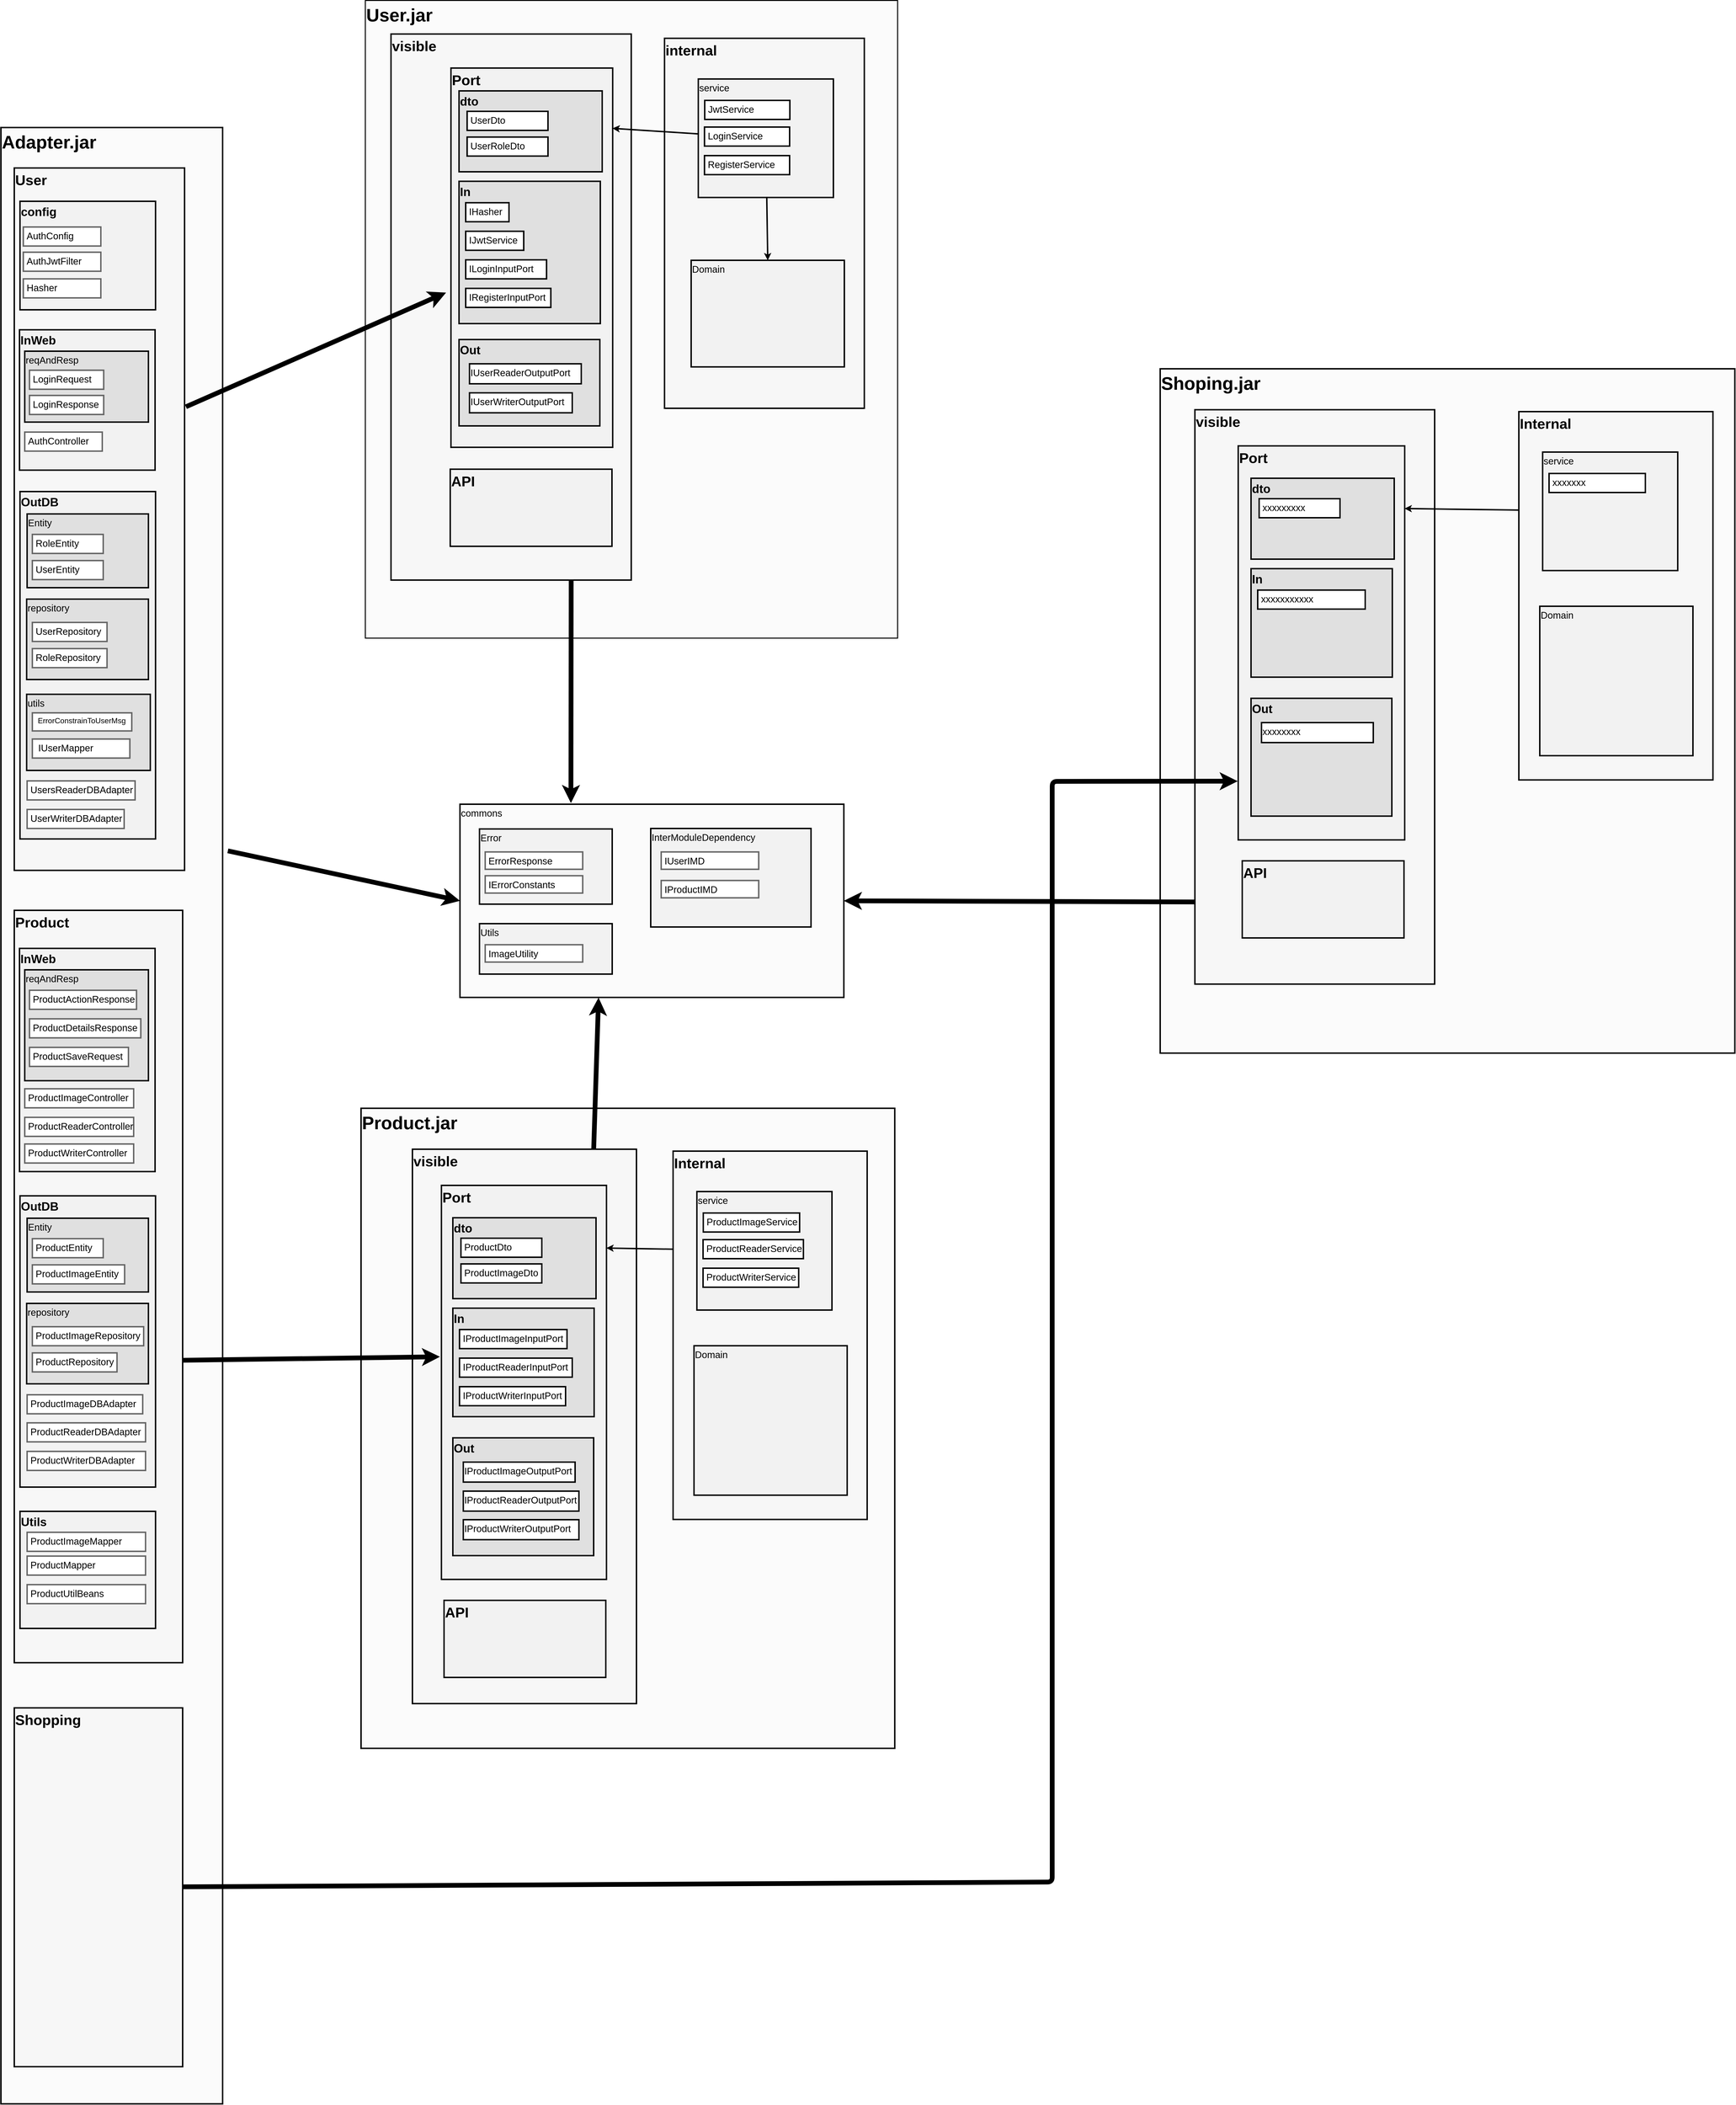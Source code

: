 <mxfile>
    <diagram id="JStNu6RZ4Q_5XfH_eu8l" name="Page-1">
        <mxGraphModel dx="3328" dy="2702" grid="0" gridSize="10" guides="1" tooltips="1" connect="1" arrows="1" fold="1" page="1" pageScale="1" pageWidth="1100" pageHeight="850" background="none" math="0" shadow="0">
            <root>
                <mxCell id="0"/>
                <mxCell id="1" parent="0"/>
                <mxCell id="45" value="User.jar" style="rounded=0;fontSize=38;align=left;verticalAlign=top;labelBackgroundColor=none;fontColor=#000000;fontStyle=1;fillColor=#FBFBFB;strokeWidth=2;" parent="1" vertex="1">
                    <mxGeometry x="1036" y="-237" width="1119" height="1340" as="geometry"/>
                </mxCell>
                <mxCell id="319" value="commons" style="rounded=0;fontSize=20;align=left;verticalAlign=top;container=0;labelBackgroundColor=none;fontColor=#000000;fillColor=#FBFBFB;strokeWidth=3;" parent="1" vertex="1">
                    <mxGeometry x="1235" y="1452" width="807" height="406" as="geometry"/>
                </mxCell>
                <mxCell id="37" value="Adapter.jar" style="rounded=0;fontSize=38;align=left;verticalAlign=top;labelBackgroundColor=none;fontColor=default;strokeWidth=3;fontStyle=1;fillColor=#FBFBFB;" parent="1" vertex="1">
                    <mxGeometry x="270" y="30" width="466" height="4153" as="geometry"/>
                </mxCell>
                <mxCell id="103" value="User" style="rounded=0;fontSize=30;align=left;verticalAlign=top;labelBackgroundColor=none;fontColor=#000000;strokeWidth=3;fontStyle=1;fillColor=#F7F7F7;" parent="1" vertex="1">
                    <mxGeometry x="298" y="115" width="358" height="1476" as="geometry"/>
                </mxCell>
                <mxCell id="105" value="InWeb" style="rounded=0;fontSize=25;align=left;verticalAlign=top;labelBackgroundColor=none;fontColor=#000000;strokeWidth=3;fillColor=#F2F2F2;fontStyle=1" parent="1" vertex="1">
                    <mxGeometry x="309" y="455" width="285" height="295" as="geometry"/>
                </mxCell>
                <mxCell id="106" value="AuthController" style="rounded=0;fontSize=20;align=left;verticalAlign=top;labelBackgroundColor=none;fontColor=#000000;strokeWidth=3;fillColor=#FFFFFF;strokeColor=#666666;spacingRight=0;spacingLeft=5;" parent="1" vertex="1">
                    <mxGeometry x="320" y="670" width="163" height="40" as="geometry"/>
                </mxCell>
                <mxCell id="109" value="OutDB" style="rounded=0;fontSize=25;align=left;verticalAlign=top;labelBackgroundColor=none;fontColor=#000000;strokeWidth=3;fillColor=#F2F2F2;fontStyle=1" parent="1" vertex="1">
                    <mxGeometry x="310" y="795" width="285" height="730" as="geometry"/>
                </mxCell>
                <mxCell id="110" value="UsersReaderDBAdapter" style="rounded=0;fontSize=20;align=left;verticalAlign=top;labelBackgroundColor=none;fontColor=#000000;strokeWidth=3;fillColor=#FFFFFF;strokeColor=#666666;spacingRight=0;spacingLeft=5;" parent="1" vertex="1">
                    <mxGeometry x="325" y="1403" width="227" height="40" as="geometry"/>
                </mxCell>
                <mxCell id="111" value="repository" style="rounded=0;fontSize=20;align=left;verticalAlign=top;labelBackgroundColor=none;fontColor=#000000;strokeWidth=3;fillColor=#E0E0E0;" parent="1" vertex="1">
                    <mxGeometry x="324" y="1021" width="256" height="169" as="geometry"/>
                </mxCell>
                <mxCell id="115" value="UserRepository" style="rounded=0;fontSize=20;align=left;verticalAlign=top;labelBackgroundColor=none;fontColor=#000000;strokeWidth=3;fillColor=#FFFFFF;strokeColor=#666666;spacingRight=0;spacingLeft=5;" parent="1" vertex="1">
                    <mxGeometry x="336" y="1070" width="157" height="40" as="geometry"/>
                </mxCell>
                <mxCell id="116" value="UserWriterDBAdapter" style="rounded=0;fontSize=20;align=left;verticalAlign=top;labelBackgroundColor=none;fontColor=#000000;strokeWidth=3;fillColor=#FFFFFF;strokeColor=#666666;spacingRight=0;spacingLeft=5;" parent="1" vertex="1">
                    <mxGeometry x="325" y="1463" width="204" height="40" as="geometry"/>
                </mxCell>
                <mxCell id="165" value="Entity" style="rounded=0;fontSize=20;align=left;verticalAlign=top;labelBackgroundColor=none;fontColor=#000000;strokeWidth=3;fillColor=#E0E0E0;" parent="1" vertex="1">
                    <mxGeometry x="325" y="842" width="255" height="155" as="geometry"/>
                </mxCell>
                <mxCell id="166" value="UserEntity" style="rounded=0;fontSize=20;align=left;verticalAlign=top;labelBackgroundColor=none;fontColor=#000000;strokeWidth=3;fillColor=#FFFFFF;strokeColor=#666666;spacingRight=0;spacingLeft=5;" parent="1" vertex="1">
                    <mxGeometry x="336" y="940" width="149" height="40" as="geometry"/>
                </mxCell>
                <mxCell id="342" value="RoleEntity" style="rounded=0;fontSize=20;align=left;verticalAlign=top;labelBackgroundColor=none;fontColor=#000000;strokeWidth=3;fillColor=#FFFFFF;strokeColor=#666666;spacingRight=0;spacingLeft=5;" parent="1" vertex="1">
                    <mxGeometry x="336" y="885" width="149" height="40" as="geometry"/>
                </mxCell>
                <mxCell id="353" value="utils" style="rounded=0;fontSize=20;align=left;verticalAlign=top;labelBackgroundColor=none;fontColor=#000000;strokeWidth=3;fillColor=#E0E0E0;" parent="1" vertex="1">
                    <mxGeometry x="324" y="1221" width="260" height="160" as="geometry"/>
                </mxCell>
                <mxCell id="354" value=" ErrorConstrainToUserMsg" style="rounded=0;fontSize=16;align=left;verticalAlign=top;labelBackgroundColor=none;fontColor=#000000;strokeWidth=3;fillColor=#FFFFFF;strokeColor=#666666;spacingRight=0;spacingLeft=5;" parent="1" vertex="1">
                    <mxGeometry x="336" y="1260" width="209" height="38" as="geometry"/>
                </mxCell>
                <mxCell id="355" value="config" style="rounded=0;fontSize=25;align=left;verticalAlign=top;labelBackgroundColor=none;fontColor=#000000;strokeWidth=3;fillColor=#F2F2F2;fontStyle=1" parent="1" vertex="1">
                    <mxGeometry x="310" y="185" width="285" height="228" as="geometry"/>
                </mxCell>
                <mxCell id="356" value="AuthConfig" style="rounded=0;fontSize=20;align=left;verticalAlign=top;labelBackgroundColor=none;fontColor=#000000;strokeWidth=3;fillColor=#FFFFFF;strokeColor=#666666;spacingRight=0;spacingLeft=5;" parent="1" vertex="1">
                    <mxGeometry x="317" y="239" width="163" height="40" as="geometry"/>
                </mxCell>
                <mxCell id="357" value="AuthJwtFilter" style="rounded=0;fontSize=20;align=left;verticalAlign=top;labelBackgroundColor=none;fontColor=#000000;strokeWidth=3;fillColor=#FFFFFF;strokeColor=#666666;spacingRight=0;spacingLeft=5;" parent="1" vertex="1">
                    <mxGeometry x="317" y="292" width="163" height="40" as="geometry"/>
                </mxCell>
                <mxCell id="358" value="Hasher" style="rounded=0;fontSize=20;align=left;verticalAlign=top;labelBackgroundColor=none;fontColor=#000000;strokeWidth=3;fillColor=#FFFFFF;strokeColor=#666666;spacingRight=0;spacingLeft=5;" parent="1" vertex="1">
                    <mxGeometry x="317" y="348" width="163" height="40" as="geometry"/>
                </mxCell>
                <mxCell id="359" value="reqAndResp" style="rounded=0;fontSize=20;align=left;verticalAlign=top;labelBackgroundColor=none;fontColor=#000000;strokeWidth=3;fillColor=#E0E0E0;" parent="1" vertex="1">
                    <mxGeometry x="320" y="500" width="260" height="149" as="geometry"/>
                </mxCell>
                <mxCell id="360" value="LoginRequest" style="rounded=0;fontSize=20;align=left;verticalAlign=top;labelBackgroundColor=none;fontColor=#000000;strokeWidth=3;fillColor=#FFFFFF;strokeColor=#666666;spacingRight=0;spacingLeft=5;" parent="1" vertex="1">
                    <mxGeometry x="330" y="540" width="156" height="40" as="geometry"/>
                </mxCell>
                <mxCell id="361" value="LoginResponse" style="rounded=0;fontSize=20;align=left;verticalAlign=top;labelBackgroundColor=none;fontColor=#000000;strokeWidth=3;fillColor=#FFFFFF;strokeColor=#666666;spacingRight=0;spacingLeft=5;" parent="1" vertex="1">
                    <mxGeometry x="330" y="593" width="156" height="40" as="geometry"/>
                </mxCell>
                <mxCell id="362" value="RoleRepository" style="rounded=0;fontSize=20;align=left;verticalAlign=top;labelBackgroundColor=none;fontColor=#000000;strokeWidth=3;fillColor=#FFFFFF;strokeColor=#666666;spacingRight=0;spacingLeft=5;" parent="1" vertex="1">
                    <mxGeometry x="336" y="1125" width="157" height="40" as="geometry"/>
                </mxCell>
                <mxCell id="364" value=" IUserMapper" style="rounded=0;fontSize=20;align=left;verticalAlign=top;labelBackgroundColor=none;fontColor=#000000;strokeWidth=3;fillColor=#FFFFFF;strokeColor=#666666;spacingRight=0;spacingLeft=5;" parent="1" vertex="1">
                    <mxGeometry x="336" y="1315" width="205" height="40" as="geometry"/>
                </mxCell>
                <mxCell id="365" value="Product" style="rounded=0;fontSize=30;align=left;verticalAlign=top;labelBackgroundColor=none;fontColor=#000000;strokeWidth=3;fontStyle=1;fillColor=#F7F7F7;" parent="1" vertex="1">
                    <mxGeometry x="298" y="1675" width="354" height="1581" as="geometry"/>
                </mxCell>
                <mxCell id="366" value="InWeb" style="rounded=0;fontSize=25;align=left;verticalAlign=top;labelBackgroundColor=none;fontColor=#000000;strokeWidth=3;fillColor=#F2F2F2;fontStyle=1" parent="1" vertex="1">
                    <mxGeometry x="309" y="1755" width="285" height="469" as="geometry"/>
                </mxCell>
                <mxCell id="367" value="ProductImageController" style="rounded=0;fontSize=20;align=left;verticalAlign=top;labelBackgroundColor=none;fontColor=#000000;strokeWidth=3;fillColor=#FFFFFF;strokeColor=#666666;spacingRight=0;spacingLeft=5;" parent="1" vertex="1">
                    <mxGeometry x="320" y="2050" width="229" height="40" as="geometry"/>
                </mxCell>
                <mxCell id="368" value="OutDB" style="rounded=0;fontSize=25;align=left;verticalAlign=top;labelBackgroundColor=none;fontColor=#000000;strokeWidth=3;fillColor=#F2F2F2;fontStyle=1" parent="1" vertex="1">
                    <mxGeometry x="310" y="2275" width="285" height="612" as="geometry"/>
                </mxCell>
                <mxCell id="369" value="ProductImageDBAdapter" style="rounded=0;fontSize=20;align=left;verticalAlign=top;labelBackgroundColor=none;fontColor=#000000;strokeWidth=3;fillColor=#FFFFFF;strokeColor=#666666;spacingRight=0;spacingLeft=5;" parent="1" vertex="1">
                    <mxGeometry x="325" y="2693" width="243" height="40" as="geometry"/>
                </mxCell>
                <mxCell id="370" value="repository" style="rounded=0;fontSize=20;align=left;verticalAlign=top;labelBackgroundColor=none;fontColor=#000000;strokeWidth=3;fillColor=#E0E0E0;" parent="1" vertex="1">
                    <mxGeometry x="324" y="2501" width="256" height="169" as="geometry"/>
                </mxCell>
                <mxCell id="371" value="ProductImageRepository" style="rounded=0;fontSize=20;align=left;verticalAlign=top;labelBackgroundColor=none;fontColor=#000000;strokeWidth=3;fillColor=#FFFFFF;strokeColor=#666666;spacingRight=0;spacingLeft=5;" parent="1" vertex="1">
                    <mxGeometry x="336" y="2550" width="234" height="40" as="geometry"/>
                </mxCell>
                <mxCell id="372" value="ProductReaderDBAdapter" style="rounded=0;fontSize=20;align=left;verticalAlign=top;labelBackgroundColor=none;fontColor=#000000;strokeWidth=3;fillColor=#FFFFFF;strokeColor=#666666;spacingRight=0;spacingLeft=5;" parent="1" vertex="1">
                    <mxGeometry x="325" y="2752" width="249" height="40" as="geometry"/>
                </mxCell>
                <mxCell id="373" value="Entity" style="rounded=0;fontSize=20;align=left;verticalAlign=top;labelBackgroundColor=none;fontColor=#000000;strokeWidth=3;fillColor=#E0E0E0;" parent="1" vertex="1">
                    <mxGeometry x="325" y="2322" width="255" height="155" as="geometry"/>
                </mxCell>
                <mxCell id="374" value="ProductImageEntity" style="rounded=0;fontSize=20;align=left;verticalAlign=top;labelBackgroundColor=none;fontColor=#000000;strokeWidth=3;fillColor=#FFFFFF;strokeColor=#666666;spacingRight=0;spacingLeft=5;" parent="1" vertex="1">
                    <mxGeometry x="336" y="2420" width="194" height="40" as="geometry"/>
                </mxCell>
                <mxCell id="375" value="ProductEntity" style="rounded=0;fontSize=20;align=left;verticalAlign=top;labelBackgroundColor=none;fontColor=#000000;strokeWidth=3;fillColor=#FFFFFF;strokeColor=#666666;spacingRight=0;spacingLeft=5;" parent="1" vertex="1">
                    <mxGeometry x="336" y="2365" width="149" height="40" as="geometry"/>
                </mxCell>
                <mxCell id="382" value="reqAndResp" style="rounded=0;fontSize=20;align=left;verticalAlign=top;labelBackgroundColor=none;fontColor=#000000;strokeWidth=3;fillColor=#E0E0E0;" parent="1" vertex="1">
                    <mxGeometry x="320" y="1800" width="260" height="233" as="geometry"/>
                </mxCell>
                <mxCell id="384" value="ProductActionResponse" style="rounded=0;fontSize=20;align=left;verticalAlign=top;labelBackgroundColor=none;fontColor=#000000;strokeWidth=3;fillColor=#FFFFFF;strokeColor=#666666;spacingRight=0;spacingLeft=5;" parent="1" vertex="1">
                    <mxGeometry x="330" y="1843" width="225" height="40" as="geometry"/>
                </mxCell>
                <mxCell id="385" value="ProductRepository" style="rounded=0;fontSize=20;align=left;verticalAlign=top;labelBackgroundColor=none;fontColor=#000000;strokeWidth=3;fillColor=#FFFFFF;strokeColor=#666666;spacingRight=0;spacingLeft=5;" parent="1" vertex="1">
                    <mxGeometry x="336" y="2605" width="178" height="40" as="geometry"/>
                </mxCell>
                <mxCell id="387" value="ProductDetailsResponse" style="rounded=0;fontSize=20;align=left;verticalAlign=top;labelBackgroundColor=none;fontColor=#000000;strokeWidth=3;fillColor=#FFFFFF;strokeColor=#666666;spacingRight=0;spacingLeft=5;" parent="1" vertex="1">
                    <mxGeometry x="330" y="1903" width="234" height="40" as="geometry"/>
                </mxCell>
                <mxCell id="388" value="ProductSaveRequest" style="rounded=0;fontSize=20;align=left;verticalAlign=top;labelBackgroundColor=none;fontColor=#000000;strokeWidth=3;fillColor=#FFFFFF;strokeColor=#666666;spacingRight=0;spacingLeft=5;" parent="1" vertex="1">
                    <mxGeometry x="330" y="1963" width="208" height="40" as="geometry"/>
                </mxCell>
                <mxCell id="389" value="ProductReaderController" style="rounded=0;fontSize=20;align=left;verticalAlign=top;labelBackgroundColor=none;fontColor=#000000;strokeWidth=3;fillColor=#FFFFFF;strokeColor=#666666;spacingRight=0;spacingLeft=5;" parent="1" vertex="1">
                    <mxGeometry x="320" y="2110" width="229" height="40" as="geometry"/>
                </mxCell>
                <mxCell id="390" value="ProductWriterController" style="rounded=0;fontSize=20;align=left;verticalAlign=top;labelBackgroundColor=none;fontColor=#000000;strokeWidth=3;fillColor=#FFFFFF;strokeColor=#666666;spacingRight=0;spacingLeft=5;" parent="1" vertex="1">
                    <mxGeometry x="320" y="2166" width="229" height="40" as="geometry"/>
                </mxCell>
                <mxCell id="392" value="ProductWriterDBAdapter" style="rounded=0;fontSize=20;align=left;verticalAlign=top;labelBackgroundColor=none;fontColor=#000000;strokeWidth=3;fillColor=#FFFFFF;strokeColor=#666666;spacingRight=0;spacingLeft=5;" parent="1" vertex="1">
                    <mxGeometry x="325" y="2812" width="249" height="40" as="geometry"/>
                </mxCell>
                <mxCell id="393" value="Utils" style="rounded=0;fontSize=25;align=left;verticalAlign=top;labelBackgroundColor=none;fontColor=#000000;strokeWidth=3;fillColor=#F2F2F2;fontStyle=1" parent="1" vertex="1">
                    <mxGeometry x="310" y="2938" width="285" height="246" as="geometry"/>
                </mxCell>
                <mxCell id="394" value="ProductImageMapper" style="rounded=0;fontSize=20;align=left;verticalAlign=top;labelBackgroundColor=none;fontColor=#000000;strokeWidth=3;fillColor=#FFFFFF;strokeColor=#666666;spacingRight=0;spacingLeft=5;" parent="1" vertex="1">
                    <mxGeometry x="325" y="2982" width="249" height="40" as="geometry"/>
                </mxCell>
                <mxCell id="395" value="ProductMapper" style="rounded=0;fontSize=20;align=left;verticalAlign=top;labelBackgroundColor=none;fontColor=#000000;strokeWidth=3;fillColor=#FFFFFF;strokeColor=#666666;spacingRight=0;spacingLeft=5;" parent="1" vertex="1">
                    <mxGeometry x="325" y="3032" width="249" height="40" as="geometry"/>
                </mxCell>
                <mxCell id="396" value="ProductUtilBeans" style="rounded=0;fontSize=20;align=left;verticalAlign=top;labelBackgroundColor=none;fontColor=#000000;strokeWidth=3;fillColor=#FFFFFF;strokeColor=#666666;spacingRight=0;spacingLeft=5;" parent="1" vertex="1">
                    <mxGeometry x="325" y="3092" width="249" height="40" as="geometry"/>
                </mxCell>
                <mxCell id="417" value="Product.jar" style="rounded=0;fontSize=38;align=left;verticalAlign=top;labelBackgroundColor=none;fontColor=#000000;fontStyle=1;fillColor=#FBFBFB;strokeWidth=3;" parent="1" vertex="1">
                    <mxGeometry x="1027" y="2091" width="1122" height="1345" as="geometry"/>
                </mxCell>
                <mxCell id="447" value="IConstantErrors" style="rounded=0;fontSize=20;align=left;verticalAlign=top;labelBackgroundColor=none;fontColor=#000000;strokeWidth=3;fillColor=#FFFFFF;strokeColor=#666666;spacingRight=0;spacingLeft=5;" parent="1" vertex="1">
                    <mxGeometry x="1288" y="1617" width="205" height="40" as="geometry"/>
                </mxCell>
                <mxCell id="445" value="Error" style="rounded=0;fontSize=20;align=left;verticalAlign=top;labelBackgroundColor=none;fontColor=#000000;fillColor=#F2F2F2;strokeWidth=3;" parent="1" vertex="1">
                    <mxGeometry x="1276" y="1504" width="279" height="158" as="geometry"/>
                </mxCell>
                <mxCell id="446" value="ErrorResponse" style="rounded=0;fontSize=20;align=left;verticalAlign=top;labelBackgroundColor=none;fontColor=#000000;strokeWidth=3;fillColor=#FFFFFF;strokeColor=#666666;spacingRight=0;spacingLeft=5;" parent="1" vertex="1">
                    <mxGeometry x="1288" y="1552.289" width="205" height="36.444" as="geometry"/>
                </mxCell>
                <mxCell id="450" value="IErrorConstants" style="rounded=0;fontSize=20;align=left;verticalAlign=top;labelBackgroundColor=none;fontColor=#000000;strokeWidth=3;fillColor=#FFFFFF;strokeColor=#666666;spacingRight=0;spacingLeft=5;" parent="1" vertex="1">
                    <mxGeometry x="1288" y="1602.289" width="205" height="36.444" as="geometry"/>
                </mxCell>
                <mxCell id="451" value="Utils" style="rounded=0;fontSize=20;align=left;verticalAlign=top;labelBackgroundColor=none;fontColor=#000000;fillColor=#F2F2F2;strokeWidth=3;" parent="1" vertex="1">
                    <mxGeometry x="1276" y="1703" width="279" height="106" as="geometry"/>
                </mxCell>
                <mxCell id="452" value="ImageUtility" style="rounded=0;fontSize=20;align=left;verticalAlign=top;labelBackgroundColor=none;fontColor=#000000;strokeWidth=3;fillColor=#FFFFFF;strokeColor=#666666;spacingRight=0;spacingLeft=5;" parent="1" vertex="1">
                    <mxGeometry x="1288" y="1747.289" width="205" height="36.444" as="geometry"/>
                </mxCell>
                <mxCell id="491" value="visible" style="rounded=0;fontSize=30;align=left;verticalAlign=top;labelBackgroundColor=none;fontColor=#000000;fillColor=#F7F7F7;fontStyle=1;strokeWidth=3;" parent="1" vertex="1">
                    <mxGeometry x="1135" y="2177" width="471" height="1165" as="geometry"/>
                </mxCell>
                <mxCell id="420" value="Port" style="rounded=0;fontSize=30;align=left;verticalAlign=top;labelBackgroundColor=none;fontColor=#000000;fillColor=#F2F2F2;fontStyle=1;strokeWidth=3;" parent="1" vertex="1">
                    <mxGeometry x="1196" y="2253" width="347" height="828" as="geometry"/>
                </mxCell>
                <mxCell id="421" value="In" style="rounded=0;fontSize=25;align=left;verticalAlign=top;labelBackgroundColor=none;fontColor=#000000;fillColor=#E0E0E0;fontStyle=1;strokeWidth=3;" parent="1" vertex="1">
                    <mxGeometry x="1220" y="2511" width="297" height="228" as="geometry"/>
                </mxCell>
                <mxCell id="422" value="IProductImageInputPort" style="rounded=0;fontSize=20;align=left;verticalAlign=top;labelBackgroundColor=none;fontColor=#000000;spacingLeft=5;strokeWidth=3;" parent="1" vertex="1">
                    <mxGeometry x="1234" y="2556" width="226" height="40" as="geometry"/>
                </mxCell>
                <mxCell id="423" value="IProductReaderInputPort" style="rounded=0;fontSize=20;align=left;verticalAlign=top;labelBackgroundColor=none;fontColor=#000000;spacingLeft=5;strokeWidth=3;" parent="1" vertex="1">
                    <mxGeometry x="1234" y="2616" width="237" height="40" as="geometry"/>
                </mxCell>
                <mxCell id="424" value="IProductWriterInputPort" style="rounded=0;fontSize=20;align=left;verticalAlign=top;labelBackgroundColor=none;fontColor=#000000;spacingLeft=5;strokeWidth=3;" parent="1" vertex="1">
                    <mxGeometry x="1234" y="2676" width="223" height="40" as="geometry"/>
                </mxCell>
                <mxCell id="425" value="Out" style="rounded=0;fontSize=25;align=left;verticalAlign=top;labelBackgroundColor=none;fontColor=#000000;fillColor=#E0E0E0;fontStyle=1;strokeWidth=3;" parent="1" vertex="1">
                    <mxGeometry x="1220" y="2783.5" width="296" height="247.5" as="geometry"/>
                </mxCell>
                <mxCell id="426" value="IProductImageOutputPort" style="rounded=0;fontSize=20;align=left;verticalAlign=top;labelBackgroundColor=none;fontColor=#000000;strokeWidth=3;" parent="1" vertex="1">
                    <mxGeometry x="1242" y="2834.5" width="235" height="42" as="geometry"/>
                </mxCell>
                <mxCell id="427" value="IProductReaderOutputPort" style="rounded=0;fontSize=20;align=left;verticalAlign=top;labelBackgroundColor=none;fontColor=#000000;strokeWidth=3;" parent="1" vertex="1">
                    <mxGeometry x="1242" y="2895.5" width="243" height="42" as="geometry"/>
                </mxCell>
                <mxCell id="432" value="dto" style="rounded=0;fontSize=25;align=left;verticalAlign=top;labelBackgroundColor=none;fontColor=#000000;fillColor=#E0E0E0;fontStyle=1;strokeWidth=3;" parent="1" vertex="1">
                    <mxGeometry x="1220" y="2321" width="301" height="170" as="geometry"/>
                </mxCell>
                <mxCell id="433" value="ProductDto" style="rounded=0;fontSize=20;align=left;verticalAlign=top;labelBackgroundColor=none;fontColor=#000000;spacingLeft=5;strokeWidth=3;" parent="1" vertex="1">
                    <mxGeometry x="1237" y="2364" width="170" height="40" as="geometry"/>
                </mxCell>
                <mxCell id="434" value="ProductImageDto" style="rounded=0;fontSize=20;align=left;verticalAlign=top;labelBackgroundColor=none;fontColor=#000000;spacingLeft=5;strokeWidth=3;" parent="1" vertex="1">
                    <mxGeometry x="1237" y="2418" width="170" height="40" as="geometry"/>
                </mxCell>
                <mxCell id="443" value="IProductWriterOutputPort" style="rounded=0;fontSize=20;align=left;verticalAlign=top;labelBackgroundColor=none;fontColor=#000000;strokeWidth=3;" parent="1" vertex="1">
                    <mxGeometry x="1242" y="2955.5" width="243" height="42" as="geometry"/>
                </mxCell>
                <mxCell id="487" value="API" style="rounded=0;fontSize=30;align=left;verticalAlign=top;labelBackgroundColor=none;fontColor=#000000;fillColor=#F2F2F2;fontStyle=1;strokeWidth=3;" parent="1" vertex="1">
                    <mxGeometry x="1201.5" y="3125" width="340" height="162" as="geometry"/>
                </mxCell>
                <mxCell id="442" style="edgeStyle=none;html=1;exitX=1;exitY=0.598;exitDx=0;exitDy=0;entryX=-0.009;entryY=0.435;entryDx=0;entryDy=0;strokeWidth=10;exitPerimeter=0;entryPerimeter=0;" parent="1" source="365" target="420" edge="1">
                    <mxGeometry relative="1" as="geometry"/>
                </mxCell>
                <mxCell id="428" value="" style="edgeStyle=none;entryX=0.999;entryY=0.159;entryDx=0;entryDy=0;strokeWidth=3;fontSize=34;labelBackgroundColor=none;fontColor=#000000;entryPerimeter=0;" parent="1" source="429" target="420" edge="1">
                    <mxGeometry relative="1" as="geometry"/>
                </mxCell>
                <mxCell id="418" value="" style="edgeStyle=none;entryX=0.5;entryY=0;entryDx=0;entryDy=0;strokeWidth=3;fontSize=12;labelBackgroundColor=none;fontColor=#000000;" parent="1" source="429" target="431" edge="1">
                    <mxGeometry relative="1" as="geometry"/>
                </mxCell>
                <mxCell id="492" value="Internal" style="rounded=0;fontSize=30;align=left;verticalAlign=top;labelBackgroundColor=none;fontColor=#000000;fillColor=#F7F7F7;fontStyle=1;strokeWidth=3;" parent="1" vertex="1">
                    <mxGeometry x="1683" y="2181" width="408" height="774" as="geometry"/>
                </mxCell>
                <mxCell id="431" value="Domain" style="rounded=0;fontSize=20;align=left;verticalAlign=top;labelBackgroundColor=none;fontColor=#000000;fillColor=#F2F2F2;strokeWidth=3;" parent="1" vertex="1">
                    <mxGeometry x="1727" y="2590" width="322" height="314" as="geometry"/>
                </mxCell>
                <mxCell id="429" value="service" style="rounded=0;fontSize=20;align=left;verticalAlign=top;container=0;labelBackgroundColor=none;fontColor=#000000;fillColor=#F2F2F2;strokeWidth=3;" parent="1" vertex="1">
                    <mxGeometry x="1733" y="2266" width="284" height="249" as="geometry"/>
                </mxCell>
                <mxCell id="436" value="ProductImageService" style="rounded=0;fontSize=20;align=left;verticalAlign=top;labelBackgroundColor=none;fontColor=#000000;spacingLeft=5;strokeWidth=3;" parent="1" vertex="1">
                    <mxGeometry x="1746.5" y="2311" width="202.5" height="40" as="geometry"/>
                </mxCell>
                <mxCell id="437" value="ProductReaderService" style="rounded=0;fontSize=20;align=left;verticalAlign=top;labelBackgroundColor=none;fontColor=#000000;spacingLeft=5;strokeWidth=3;" parent="1" vertex="1">
                    <mxGeometry x="1746" y="2367" width="211" height="40" as="geometry"/>
                </mxCell>
                <mxCell id="438" value="ProductWriterService" style="rounded=0;fontSize=20;align=left;verticalAlign=top;labelBackgroundColor=none;fontColor=#000000;spacingLeft=5;strokeWidth=3;" parent="1" vertex="1">
                    <mxGeometry x="1746" y="2427" width="201" height="40" as="geometry"/>
                </mxCell>
                <mxCell id="495" value="visible" style="rounded=0;fontSize=30;align=left;verticalAlign=top;labelBackgroundColor=none;fontColor=#000000;fillColor=#F7F7F7;fontStyle=1;strokeWidth=3;" parent="1" vertex="1">
                    <mxGeometry x="1090" y="-166.5" width="505" height="1147.5" as="geometry"/>
                </mxCell>
                <mxCell id="53" value="Port" style="rounded=0;fontSize=30;align=left;verticalAlign=top;labelBackgroundColor=none;fontColor=#000000;fillColor=#F2F2F2;fontStyle=1;strokeWidth=3;" parent="1" vertex="1">
                    <mxGeometry x="1216" y="-95" width="340" height="797" as="geometry"/>
                </mxCell>
                <mxCell id="85" value="In" style="rounded=0;fontSize=25;align=left;verticalAlign=top;labelBackgroundColor=none;fontColor=#000000;fillColor=#E0E0E0;fontStyle=1;strokeWidth=3;" parent="1" vertex="1">
                    <mxGeometry x="1233" y="143" width="297" height="299" as="geometry"/>
                </mxCell>
                <mxCell id="69" value="IHasher" style="rounded=0;fontSize=20;align=left;verticalAlign=top;labelBackgroundColor=none;fontColor=#000000;spacingLeft=5;strokeWidth=3;" parent="1" vertex="1">
                    <mxGeometry x="1247" y="188" width="91" height="40" as="geometry"/>
                </mxCell>
                <mxCell id="70" value="IJwtService" style="rounded=0;fontSize=20;align=left;verticalAlign=top;labelBackgroundColor=none;fontColor=#000000;spacingLeft=5;strokeWidth=3;" parent="1" vertex="1">
                    <mxGeometry x="1247" y="248" width="122" height="40" as="geometry"/>
                </mxCell>
                <mxCell id="71" value="ILoginInputPort" style="rounded=0;fontSize=20;align=left;verticalAlign=top;labelBackgroundColor=none;fontColor=#000000;spacingLeft=5;strokeWidth=3;" parent="1" vertex="1">
                    <mxGeometry x="1247" y="308" width="170" height="40" as="geometry"/>
                </mxCell>
                <mxCell id="86" value="Out" style="rounded=0;fontSize=25;align=left;verticalAlign=top;labelBackgroundColor=none;fontColor=#000000;fillColor=#E0E0E0;fontStyle=1;strokeWidth=3;" parent="1" vertex="1">
                    <mxGeometry x="1233" y="475.5" width="296" height="181.5" as="geometry"/>
                </mxCell>
                <mxCell id="75" value="IUserReaderOutputPort" style="rounded=0;fontSize=20;align=left;verticalAlign=top;labelBackgroundColor=none;fontColor=#000000;strokeWidth=3;" parent="1" vertex="1">
                    <mxGeometry x="1255" y="526.5" width="235" height="42" as="geometry"/>
                </mxCell>
                <mxCell id="78" value="IUserWriterOutputPort" style="rounded=0;fontSize=20;align=left;verticalAlign=top;labelBackgroundColor=none;fontColor=#000000;strokeWidth=3;" parent="1" vertex="1">
                    <mxGeometry x="1255" y="587.5" width="216" height="42" as="geometry"/>
                </mxCell>
                <mxCell id="399" value="dto" style="rounded=0;fontSize=25;align=left;verticalAlign=top;labelBackgroundColor=none;fontColor=#000000;fillColor=#E0E0E0;fontStyle=1;strokeWidth=3;" parent="1" vertex="1">
                    <mxGeometry x="1233" y="-47" width="301" height="170" as="geometry"/>
                </mxCell>
                <mxCell id="400" value="UserDto" style="rounded=0;fontSize=20;align=left;verticalAlign=top;labelBackgroundColor=none;fontColor=#000000;spacingLeft=5;strokeWidth=3;" parent="1" vertex="1">
                    <mxGeometry x="1250" y="-4" width="170" height="40" as="geometry"/>
                </mxCell>
                <mxCell id="401" value="UserRoleDto" style="rounded=0;fontSize=20;align=left;verticalAlign=top;labelBackgroundColor=none;fontColor=#000000;spacingLeft=5;strokeWidth=3;" parent="1" vertex="1">
                    <mxGeometry x="1250" y="50" width="170" height="40" as="geometry"/>
                </mxCell>
                <mxCell id="402" value="IRegisterInputPort" style="rounded=0;fontSize=20;align=left;verticalAlign=top;labelBackgroundColor=none;fontColor=#000000;spacingLeft=5;strokeWidth=3;" parent="1" vertex="1">
                    <mxGeometry x="1247" y="368" width="179" height="40" as="geometry"/>
                </mxCell>
                <mxCell id="486" value="API" style="rounded=0;fontSize=30;align=left;verticalAlign=top;labelBackgroundColor=none;fontColor=#000000;fillColor=#F2F2F2;fontStyle=1;strokeWidth=3;" parent="1" vertex="1">
                    <mxGeometry x="1214.5" y="748" width="340" height="162" as="geometry"/>
                </mxCell>
                <mxCell id="346" value="" style="edgeStyle=none;strokeWidth=10;fontColor=#000000;labelBackgroundColor=none;entryX=-0.03;entryY=0.592;entryDx=0;entryDy=0;exitX=1.008;exitY=0.34;exitDx=0;exitDy=0;exitPerimeter=0;entryPerimeter=0;" parent="1" source="103" target="53" edge="1">
                    <mxGeometry relative="1" as="geometry">
                        <Array as="points"/>
                        <mxPoint x="662" y="613" as="sourcePoint"/>
                        <mxPoint x="810" y="550" as="targetPoint"/>
                    </mxGeometry>
                </mxCell>
                <mxCell id="496" value="internal" style="rounded=0;fontSize=30;align=left;verticalAlign=top;labelBackgroundColor=none;fontColor=#000000;fillColor=#F7F7F7;fontStyle=1;strokeWidth=3;" parent="1" vertex="1">
                    <mxGeometry x="1665" y="-157.5" width="420" height="777.5" as="geometry"/>
                </mxCell>
                <mxCell id="235" value="" style="edgeStyle=none;entryX=0.5;entryY=0;entryDx=0;entryDy=0;strokeWidth=3;fontSize=12;labelBackgroundColor=none;fontColor=#000000;" parent="1" source="127" target="207" edge="1">
                    <mxGeometry relative="1" as="geometry"/>
                </mxCell>
                <mxCell id="127" value="service" style="rounded=0;fontSize=20;align=left;verticalAlign=top;container=0;labelBackgroundColor=none;fontColor=#000000;fillColor=#F2F2F2;strokeWidth=3;" parent="1" vertex="1">
                    <mxGeometry x="1736" y="-72" width="284" height="249" as="geometry"/>
                </mxCell>
                <mxCell id="264" value="" style="group;labelBackgroundColor=none;fontColor=#000000;strokeWidth=3;fillColor=#F2F2F2;" parent="1" vertex="1" connectable="0">
                    <mxGeometry x="1721" y="309" width="322" height="224" as="geometry"/>
                </mxCell>
                <mxCell id="207" value="Domain" style="rounded=0;fontSize=20;align=left;verticalAlign=top;labelBackgroundColor=none;fontColor=#000000;fillColor=#F2F2F2;strokeWidth=3;" parent="264" vertex="1">
                    <mxGeometry width="322" height="224.0" as="geometry"/>
                </mxCell>
                <mxCell id="405" value="JwtService" style="rounded=0;fontSize=20;align=left;verticalAlign=top;labelBackgroundColor=none;fontColor=#000000;spacingLeft=5;strokeWidth=3;" parent="1" vertex="1">
                    <mxGeometry x="1749.5" y="-27" width="179" height="40" as="geometry"/>
                </mxCell>
                <mxCell id="406" value="LoginService" style="rounded=0;fontSize=20;align=left;verticalAlign=top;labelBackgroundColor=none;fontColor=#000000;spacingLeft=5;strokeWidth=3;" parent="1" vertex="1">
                    <mxGeometry x="1749" y="29" width="179" height="40" as="geometry"/>
                </mxCell>
                <mxCell id="407" value="RegisterService" style="rounded=0;fontSize=20;align=left;verticalAlign=top;labelBackgroundColor=none;fontColor=#000000;spacingLeft=5;strokeWidth=3;" parent="1" vertex="1">
                    <mxGeometry x="1749" y="89" width="179" height="40" as="geometry"/>
                </mxCell>
                <mxCell id="261" value="" style="edgeStyle=none;entryX=0.999;entryY=0.159;entryDx=0;entryDy=0;strokeWidth=3;fontSize=34;labelBackgroundColor=none;fontColor=#000000;entryPerimeter=0;" parent="1" source="127" target="53" edge="1">
                    <mxGeometry relative="1" as="geometry"/>
                </mxCell>
                <mxCell id="497" value="Shoping.jar" style="rounded=0;fontSize=38;align=left;verticalAlign=top;labelBackgroundColor=none;fontColor=#000000;fontStyle=1;fillColor=#FBFBFB;strokeWidth=3;" parent="1" vertex="1">
                    <mxGeometry x="2707" y="537" width="1208" height="1438" as="geometry"/>
                </mxCell>
                <mxCell id="498" value="visible" style="rounded=0;fontSize=30;align=left;verticalAlign=top;labelBackgroundColor=none;fontColor=#000000;fillColor=#F7F7F7;fontStyle=1;strokeWidth=3;" parent="1" vertex="1">
                    <mxGeometry x="2780" y="623" width="504" height="1207" as="geometry"/>
                </mxCell>
                <mxCell id="499" value="Port" style="rounded=0;fontSize=30;align=left;verticalAlign=top;labelBackgroundColor=none;fontColor=#000000;fillColor=#F2F2F2;fontStyle=1;strokeWidth=3;" parent="1" vertex="1">
                    <mxGeometry x="2871" y="699" width="350" height="828" as="geometry"/>
                </mxCell>
                <mxCell id="500" value="In" style="rounded=0;fontSize=25;align=left;verticalAlign=top;labelBackgroundColor=none;fontColor=#000000;fillColor=#E0E0E0;fontStyle=1;strokeWidth=3;" parent="1" vertex="1">
                    <mxGeometry x="2898" y="957" width="297" height="228" as="geometry"/>
                </mxCell>
                <mxCell id="501" value="xxxxxxxxxxx" style="rounded=0;fontSize=20;align=left;verticalAlign=top;labelBackgroundColor=none;fontColor=#000000;spacingLeft=5;strokeWidth=3;" parent="1" vertex="1">
                    <mxGeometry x="2912" y="1002" width="226" height="40" as="geometry"/>
                </mxCell>
                <mxCell id="504" value="Out" style="rounded=0;fontSize=25;align=left;verticalAlign=top;labelBackgroundColor=none;fontColor=#000000;fillColor=#E0E0E0;fontStyle=1;strokeWidth=3;" parent="1" vertex="1">
                    <mxGeometry x="2898" y="1229.5" width="296" height="247.5" as="geometry"/>
                </mxCell>
                <mxCell id="505" value="xxxxxxxx" style="rounded=0;fontSize=20;align=left;verticalAlign=top;labelBackgroundColor=none;fontColor=#000000;strokeWidth=3;" parent="1" vertex="1">
                    <mxGeometry x="2920" y="1280.5" width="235" height="42" as="geometry"/>
                </mxCell>
                <mxCell id="507" value="dto" style="rounded=0;fontSize=25;align=left;verticalAlign=top;labelBackgroundColor=none;fontColor=#000000;fillColor=#E0E0E0;fontStyle=1;strokeWidth=3;" parent="1" vertex="1">
                    <mxGeometry x="2898" y="767" width="301" height="170" as="geometry"/>
                </mxCell>
                <mxCell id="508" value="xxxxxxxxx" style="rounded=0;fontSize=20;align=left;verticalAlign=top;labelBackgroundColor=none;fontColor=#000000;spacingLeft=5;strokeWidth=3;" parent="1" vertex="1">
                    <mxGeometry x="2915" y="810" width="170" height="40" as="geometry"/>
                </mxCell>
                <mxCell id="511" value="API" style="rounded=0;fontSize=30;align=left;verticalAlign=top;labelBackgroundColor=none;fontColor=#000000;fillColor=#F2F2F2;fontStyle=1;strokeWidth=3;" parent="1" vertex="1">
                    <mxGeometry x="2879.5" y="1571" width="340" height="162" as="geometry"/>
                </mxCell>
                <mxCell id="512" value="" style="edgeStyle=none;entryX=0.999;entryY=0.159;entryDx=0;entryDy=0;strokeWidth=3;fontSize=34;labelBackgroundColor=none;fontColor=#000000;entryPerimeter=0;" parent="1" source="516" target="499" edge="1">
                    <mxGeometry relative="1" as="geometry"/>
                </mxCell>
                <mxCell id="513" value="" style="edgeStyle=none;entryX=0.5;entryY=0;entryDx=0;entryDy=0;strokeWidth=3;fontSize=12;labelBackgroundColor=none;fontColor=#000000;" parent="1" source="516" target="515" edge="1">
                    <mxGeometry relative="1" as="geometry"/>
                </mxCell>
                <mxCell id="514" value="Internal" style="rounded=0;fontSize=30;align=left;verticalAlign=top;labelBackgroundColor=none;fontColor=#000000;fillColor=#F7F7F7;fontStyle=1;strokeWidth=3;" parent="1" vertex="1">
                    <mxGeometry x="3461" y="627" width="408" height="774" as="geometry"/>
                </mxCell>
                <mxCell id="515" value="Domain" style="rounded=0;fontSize=20;align=left;verticalAlign=top;labelBackgroundColor=none;fontColor=#000000;fillColor=#F2F2F2;strokeWidth=3;" parent="1" vertex="1">
                    <mxGeometry x="3505" y="1036" width="322" height="314" as="geometry"/>
                </mxCell>
                <mxCell id="516" value="service" style="rounded=0;fontSize=20;align=left;verticalAlign=top;container=0;labelBackgroundColor=none;fontColor=#000000;fillColor=#F2F2F2;strokeWidth=3;" parent="1" vertex="1">
                    <mxGeometry x="3511" y="712" width="284" height="249" as="geometry"/>
                </mxCell>
                <mxCell id="517" value="xxxxxxx" style="rounded=0;fontSize=20;align=left;verticalAlign=top;labelBackgroundColor=none;fontColor=#000000;spacingLeft=5;strokeWidth=3;" parent="1" vertex="1">
                    <mxGeometry x="3524.5" y="757" width="202.5" height="40" as="geometry"/>
                </mxCell>
                <mxCell id="456" style="edgeStyle=none;html=1;strokeWidth=10;exitX=0.75;exitY=1;exitDx=0;exitDy=0;entryX=0.289;entryY=-0.006;entryDx=0;entryDy=0;entryPerimeter=0;" parent="1" source="495" target="319" edge="1">
                    <mxGeometry relative="1" as="geometry">
                        <mxPoint x="1469" y="1430" as="targetPoint"/>
                    </mxGeometry>
                </mxCell>
                <mxCell id="454" style="edgeStyle=none;html=1;entryX=0;entryY=0.5;entryDx=0;entryDy=0;strokeWidth=10;" parent="1" target="319" edge="1">
                    <mxGeometry relative="1" as="geometry">
                        <mxPoint x="747" y="1550" as="sourcePoint"/>
                    </mxGeometry>
                </mxCell>
                <mxCell id="455" style="edgeStyle=none;html=1;strokeWidth=10;exitX=0.809;exitY=0.001;exitDx=0;exitDy=0;exitPerimeter=0;entryX=0.361;entryY=1.001;entryDx=0;entryDy=0;entryPerimeter=0;" parent="1" source="491" target="319" edge="1">
                    <mxGeometry relative="1" as="geometry"/>
                </mxCell>
                <mxCell id="482" style="edgeStyle=none;html=1;exitX=0;exitY=0.857;exitDx=0;exitDy=0;entryX=1;entryY=0.5;entryDx=0;entryDy=0;strokeWidth=10;exitPerimeter=0;" parent="1" source="498" target="319" edge="1">
                    <mxGeometry relative="1" as="geometry">
                        <mxPoint x="2341.932" y="1753.48" as="sourcePoint"/>
                    </mxGeometry>
                </mxCell>
                <mxCell id="524" value="InterModuleDependency" style="rounded=0;fontSize=20;align=left;verticalAlign=top;labelBackgroundColor=none;fontColor=#000000;fillColor=#F2F2F2;strokeWidth=3;" parent="1" vertex="1">
                    <mxGeometry x="1636" y="1503" width="337" height="207" as="geometry"/>
                </mxCell>
                <mxCell id="525" value="IUserIMD" style="rounded=0;fontSize=20;align=left;verticalAlign=top;labelBackgroundColor=none;fontColor=#000000;strokeWidth=3;fillColor=#FFFFFF;strokeColor=#666666;spacingRight=0;spacingLeft=5;" parent="1" vertex="1">
                    <mxGeometry x="1658" y="1552.289" width="205" height="36.444" as="geometry"/>
                </mxCell>
                <mxCell id="526" value="IProductIMD" style="rounded=0;fontSize=20;align=left;verticalAlign=top;labelBackgroundColor=none;fontColor=#000000;strokeWidth=3;fillColor=#FFFFFF;strokeColor=#666666;spacingRight=0;spacingLeft=5;" parent="1" vertex="1">
                    <mxGeometry x="1658" y="1612.289" width="205" height="36.444" as="geometry"/>
                </mxCell>
                <mxCell id="529" style="edgeStyle=none;html=1;strokeWidth=10;entryX=-0.003;entryY=0.851;entryDx=0;entryDy=0;entryPerimeter=0;" parent="1" source="528" target="499" edge="1">
                    <mxGeometry relative="1" as="geometry">
                        <mxPoint x="2946.667" y="3693.667" as="targetPoint"/>
                        <Array as="points">
                            <mxPoint x="2480" y="3717"/>
                            <mxPoint x="2480" y="1404"/>
                        </Array>
                    </mxGeometry>
                </mxCell>
                <mxCell id="528" value="Shopping" style="rounded=0;fontSize=30;align=left;verticalAlign=top;labelBackgroundColor=none;fontColor=#000000;strokeWidth=3;fontStyle=1;fillColor=#F7F7F7;" parent="1" vertex="1">
                    <mxGeometry x="298" y="3351" width="354" height="754" as="geometry"/>
                </mxCell>
            </root>
        </mxGraphModel>
    </diagram>
</mxfile>